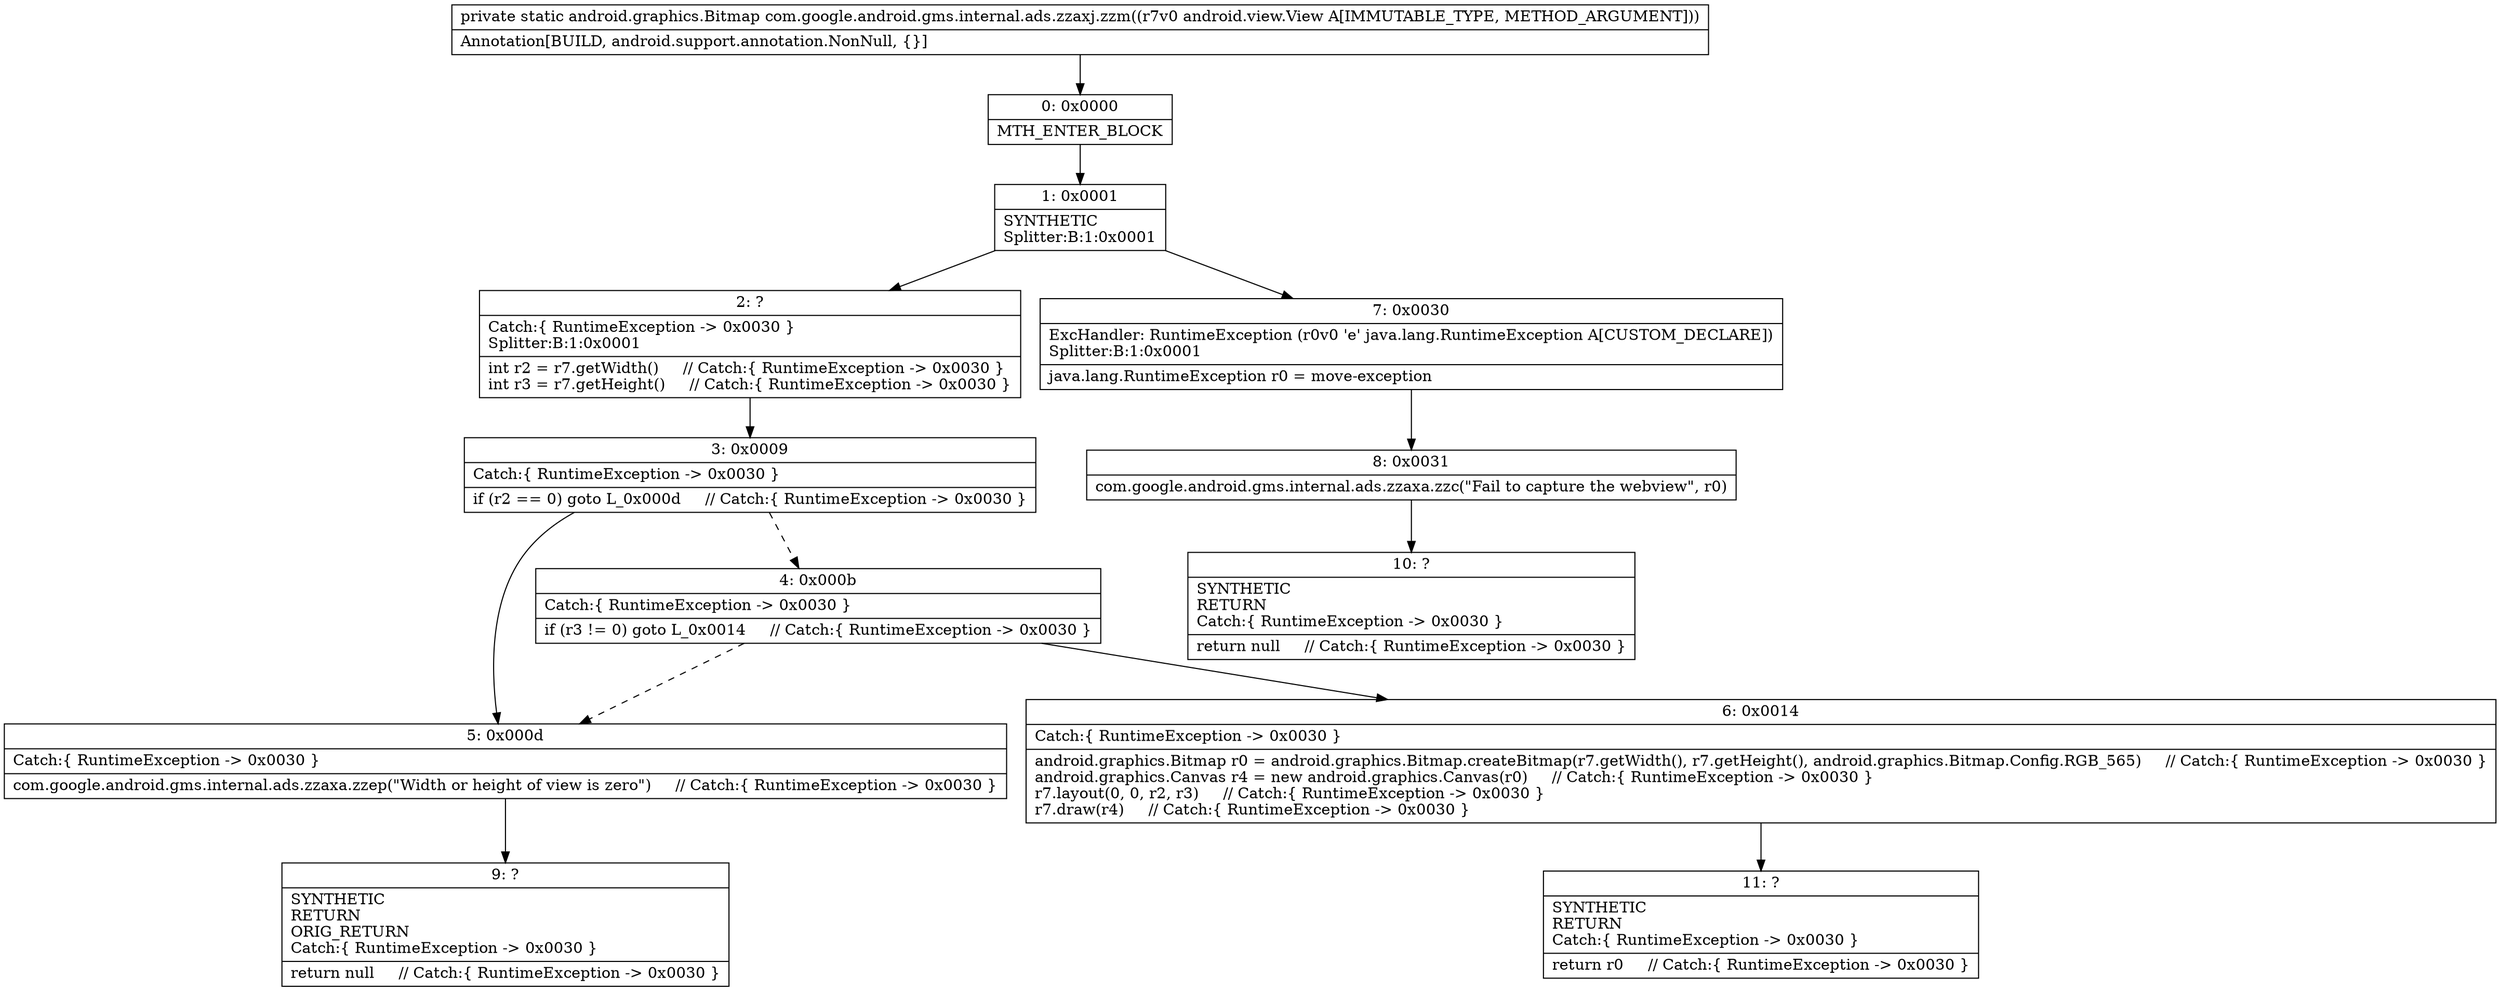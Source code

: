 digraph "CFG forcom.google.android.gms.internal.ads.zzaxj.zzm(Landroid\/view\/View;)Landroid\/graphics\/Bitmap;" {
Node_0 [shape=record,label="{0\:\ 0x0000|MTH_ENTER_BLOCK\l}"];
Node_1 [shape=record,label="{1\:\ 0x0001|SYNTHETIC\lSplitter:B:1:0x0001\l}"];
Node_2 [shape=record,label="{2\:\ ?|Catch:\{ RuntimeException \-\> 0x0030 \}\lSplitter:B:1:0x0001\l|int r2 = r7.getWidth()     \/\/ Catch:\{ RuntimeException \-\> 0x0030 \}\lint r3 = r7.getHeight()     \/\/ Catch:\{ RuntimeException \-\> 0x0030 \}\l}"];
Node_3 [shape=record,label="{3\:\ 0x0009|Catch:\{ RuntimeException \-\> 0x0030 \}\l|if (r2 == 0) goto L_0x000d     \/\/ Catch:\{ RuntimeException \-\> 0x0030 \}\l}"];
Node_4 [shape=record,label="{4\:\ 0x000b|Catch:\{ RuntimeException \-\> 0x0030 \}\l|if (r3 != 0) goto L_0x0014     \/\/ Catch:\{ RuntimeException \-\> 0x0030 \}\l}"];
Node_5 [shape=record,label="{5\:\ 0x000d|Catch:\{ RuntimeException \-\> 0x0030 \}\l|com.google.android.gms.internal.ads.zzaxa.zzep(\"Width or height of view is zero\")     \/\/ Catch:\{ RuntimeException \-\> 0x0030 \}\l}"];
Node_6 [shape=record,label="{6\:\ 0x0014|Catch:\{ RuntimeException \-\> 0x0030 \}\l|android.graphics.Bitmap r0 = android.graphics.Bitmap.createBitmap(r7.getWidth(), r7.getHeight(), android.graphics.Bitmap.Config.RGB_565)     \/\/ Catch:\{ RuntimeException \-\> 0x0030 \}\landroid.graphics.Canvas r4 = new android.graphics.Canvas(r0)     \/\/ Catch:\{ RuntimeException \-\> 0x0030 \}\lr7.layout(0, 0, r2, r3)     \/\/ Catch:\{ RuntimeException \-\> 0x0030 \}\lr7.draw(r4)     \/\/ Catch:\{ RuntimeException \-\> 0x0030 \}\l}"];
Node_7 [shape=record,label="{7\:\ 0x0030|ExcHandler: RuntimeException (r0v0 'e' java.lang.RuntimeException A[CUSTOM_DECLARE])\lSplitter:B:1:0x0001\l|java.lang.RuntimeException r0 = move\-exception\l}"];
Node_8 [shape=record,label="{8\:\ 0x0031|com.google.android.gms.internal.ads.zzaxa.zzc(\"Fail to capture the webview\", r0)\l}"];
Node_9 [shape=record,label="{9\:\ ?|SYNTHETIC\lRETURN\lORIG_RETURN\lCatch:\{ RuntimeException \-\> 0x0030 \}\l|return null     \/\/ Catch:\{ RuntimeException \-\> 0x0030 \}\l}"];
Node_10 [shape=record,label="{10\:\ ?|SYNTHETIC\lRETURN\lCatch:\{ RuntimeException \-\> 0x0030 \}\l|return null     \/\/ Catch:\{ RuntimeException \-\> 0x0030 \}\l}"];
Node_11 [shape=record,label="{11\:\ ?|SYNTHETIC\lRETURN\lCatch:\{ RuntimeException \-\> 0x0030 \}\l|return r0     \/\/ Catch:\{ RuntimeException \-\> 0x0030 \}\l}"];
MethodNode[shape=record,label="{private static android.graphics.Bitmap com.google.android.gms.internal.ads.zzaxj.zzm((r7v0 android.view.View A[IMMUTABLE_TYPE, METHOD_ARGUMENT]))  | Annotation[BUILD, android.support.annotation.NonNull, \{\}]\l}"];
MethodNode -> Node_0;
Node_0 -> Node_1;
Node_1 -> Node_2;
Node_1 -> Node_7;
Node_2 -> Node_3;
Node_3 -> Node_4[style=dashed];
Node_3 -> Node_5;
Node_4 -> Node_5[style=dashed];
Node_4 -> Node_6;
Node_5 -> Node_9;
Node_6 -> Node_11;
Node_7 -> Node_8;
Node_8 -> Node_10;
}

